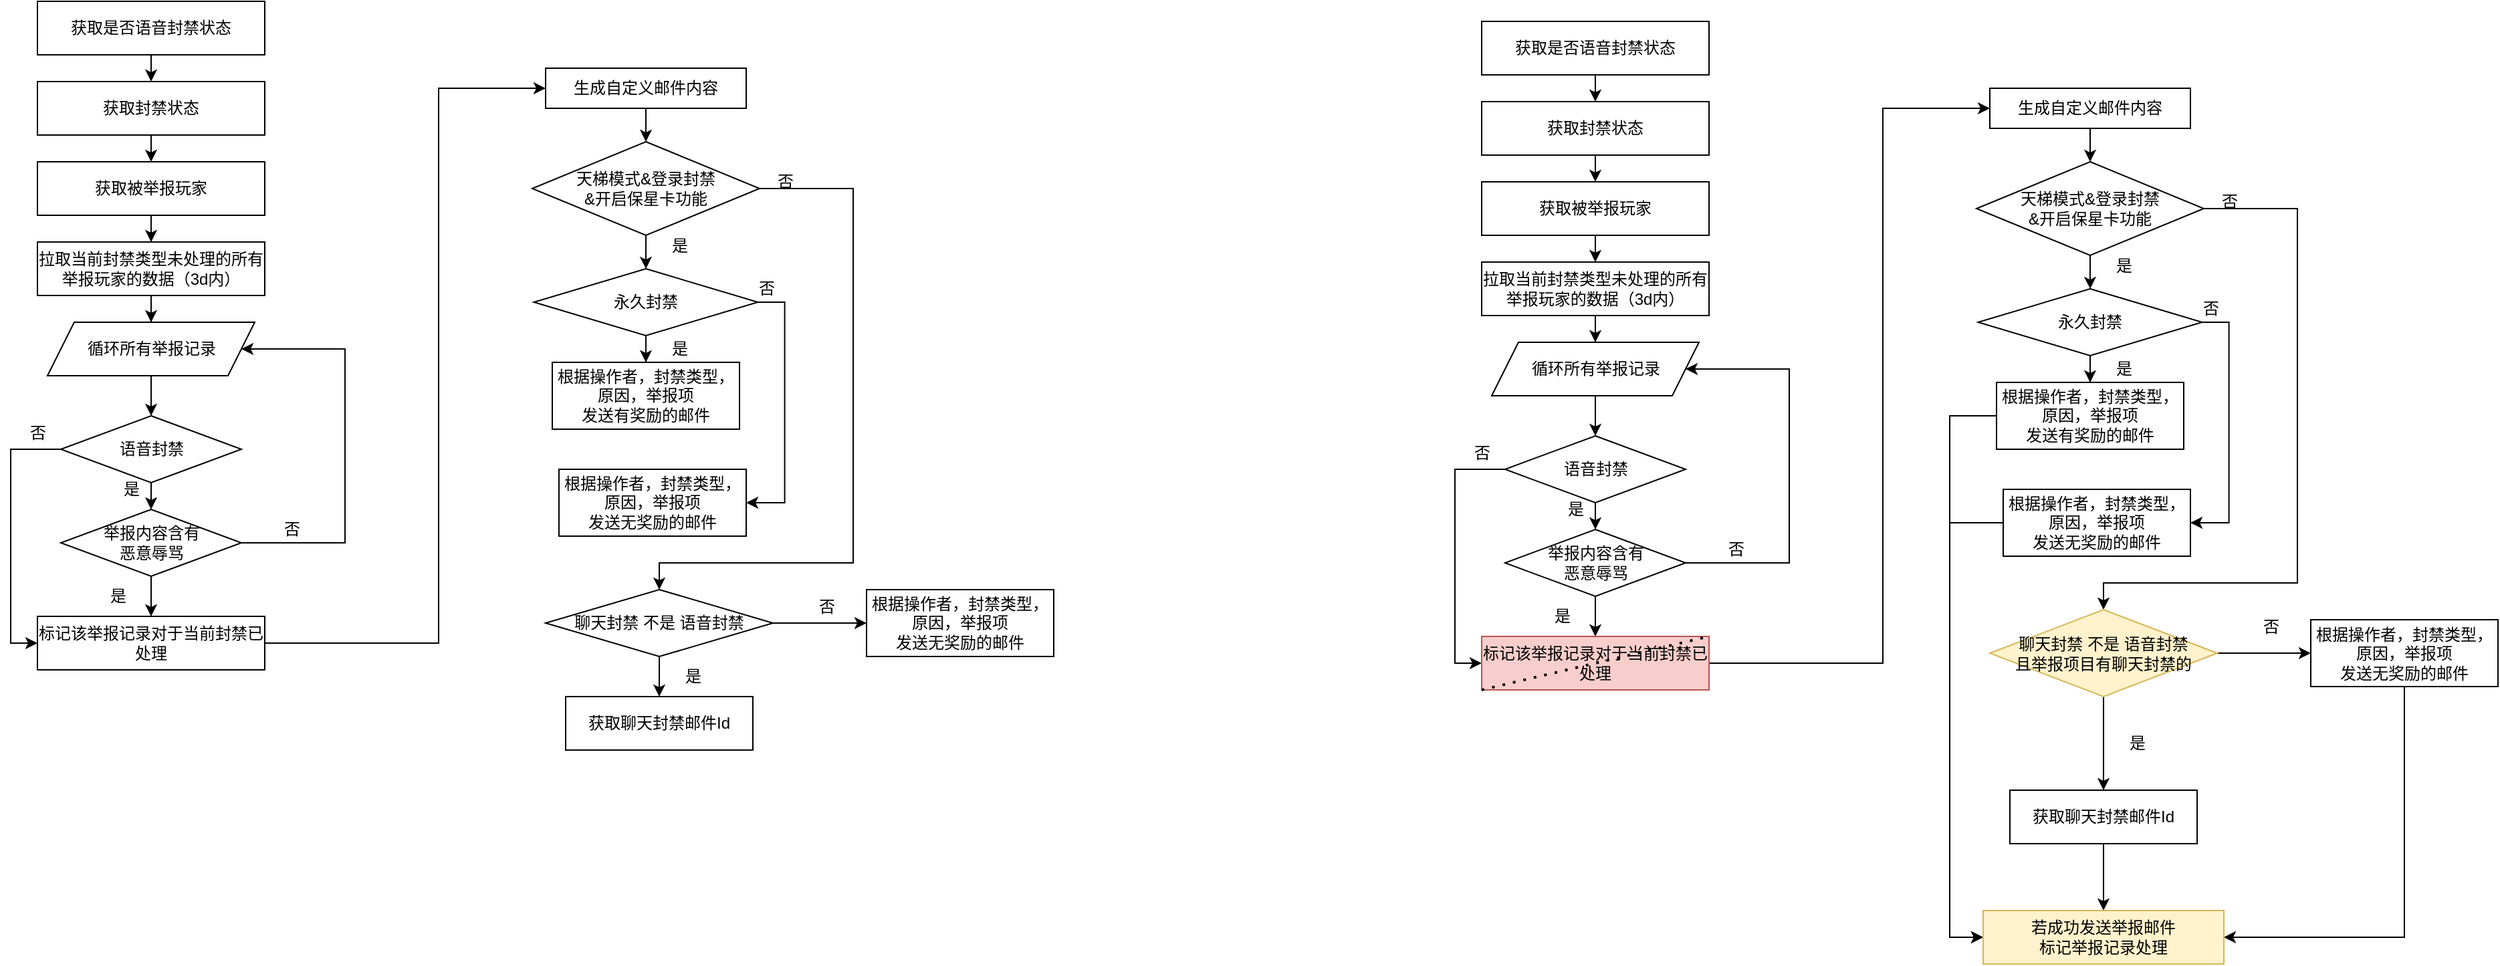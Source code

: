 <mxfile version="24.7.14">
  <diagram name="第 1 页" id="4FSL3MRzxva0yucp-lYa">
    <mxGraphModel dx="1434" dy="746" grid="1" gridSize="10" guides="1" tooltips="1" connect="1" arrows="1" fold="1" page="1" pageScale="1" pageWidth="4681" pageHeight="3300" math="0" shadow="0">
      <root>
        <mxCell id="0" />
        <mxCell id="1" parent="0" />
        <mxCell id="Age2WlZFDnUI9IWk4CiQ-43" style="edgeStyle=orthogonalEdgeStyle;rounded=0;orthogonalLoop=1;jettySize=auto;html=1;exitX=0.5;exitY=1;exitDx=0;exitDy=0;entryX=0.5;entryY=0;entryDx=0;entryDy=0;" parent="1" source="Age2WlZFDnUI9IWk4CiQ-1" target="Age2WlZFDnUI9IWk4CiQ-2" edge="1">
          <mxGeometry relative="1" as="geometry" />
        </mxCell>
        <mxCell id="Age2WlZFDnUI9IWk4CiQ-1" value="获取是否语音封禁状态" style="rounded=0;whiteSpace=wrap;html=1;" parent="1" vertex="1">
          <mxGeometry x="260" y="80" width="170" height="40" as="geometry" />
        </mxCell>
        <mxCell id="Age2WlZFDnUI9IWk4CiQ-44" style="edgeStyle=orthogonalEdgeStyle;rounded=0;orthogonalLoop=1;jettySize=auto;html=1;exitX=0.5;exitY=1;exitDx=0;exitDy=0;entryX=0.5;entryY=0;entryDx=0;entryDy=0;" parent="1" source="Age2WlZFDnUI9IWk4CiQ-2" target="Age2WlZFDnUI9IWk4CiQ-3" edge="1">
          <mxGeometry relative="1" as="geometry" />
        </mxCell>
        <mxCell id="Age2WlZFDnUI9IWk4CiQ-2" value="获取封禁状态" style="rounded=0;whiteSpace=wrap;html=1;" parent="1" vertex="1">
          <mxGeometry x="260" y="140" width="170" height="40" as="geometry" />
        </mxCell>
        <mxCell id="Age2WlZFDnUI9IWk4CiQ-45" style="edgeStyle=orthogonalEdgeStyle;rounded=0;orthogonalLoop=1;jettySize=auto;html=1;exitX=0.5;exitY=1;exitDx=0;exitDy=0;" parent="1" source="Age2WlZFDnUI9IWk4CiQ-3" target="Age2WlZFDnUI9IWk4CiQ-4" edge="1">
          <mxGeometry relative="1" as="geometry" />
        </mxCell>
        <mxCell id="Age2WlZFDnUI9IWk4CiQ-3" value="获取被举报玩家" style="rounded=0;whiteSpace=wrap;html=1;" parent="1" vertex="1">
          <mxGeometry x="260" y="200" width="170" height="40" as="geometry" />
        </mxCell>
        <mxCell id="Age2WlZFDnUI9IWk4CiQ-46" style="edgeStyle=orthogonalEdgeStyle;rounded=0;orthogonalLoop=1;jettySize=auto;html=1;exitX=0.5;exitY=1;exitDx=0;exitDy=0;" parent="1" source="Age2WlZFDnUI9IWk4CiQ-4" target="Age2WlZFDnUI9IWk4CiQ-9" edge="1">
          <mxGeometry relative="1" as="geometry" />
        </mxCell>
        <mxCell id="Age2WlZFDnUI9IWk4CiQ-4" value="拉取当前封禁类型未处理的所有举报玩家的数据（3d内）" style="rounded=0;whiteSpace=wrap;html=1;" parent="1" vertex="1">
          <mxGeometry x="260" y="260" width="170" height="40" as="geometry" />
        </mxCell>
        <mxCell id="Age2WlZFDnUI9IWk4CiQ-22" style="edgeStyle=orthogonalEdgeStyle;rounded=0;orthogonalLoop=1;jettySize=auto;html=1;exitX=0.5;exitY=1;exitDx=0;exitDy=0;entryX=0.5;entryY=0;entryDx=0;entryDy=0;" parent="1" source="Age2WlZFDnUI9IWk4CiQ-6" target="Age2WlZFDnUI9IWk4CiQ-8" edge="1">
          <mxGeometry relative="1" as="geometry" />
        </mxCell>
        <mxCell id="Age2WlZFDnUI9IWk4CiQ-25" style="edgeStyle=orthogonalEdgeStyle;rounded=0;orthogonalLoop=1;jettySize=auto;html=1;exitX=0;exitY=0.5;exitDx=0;exitDy=0;" parent="1" source="Age2WlZFDnUI9IWk4CiQ-6" target="Age2WlZFDnUI9IWk4CiQ-10" edge="1">
          <mxGeometry relative="1" as="geometry">
            <Array as="points">
              <mxPoint x="240" y="415" />
              <mxPoint x="240" y="560" />
            </Array>
          </mxGeometry>
        </mxCell>
        <mxCell id="Age2WlZFDnUI9IWk4CiQ-6" value="语音封禁" style="rhombus;whiteSpace=wrap;html=1;" parent="1" vertex="1">
          <mxGeometry x="277.5" y="390" width="135" height="50" as="geometry" />
        </mxCell>
        <mxCell id="Age2WlZFDnUI9IWk4CiQ-20" style="edgeStyle=orthogonalEdgeStyle;rounded=0;orthogonalLoop=1;jettySize=auto;html=1;exitX=1;exitY=0.5;exitDx=0;exitDy=0;entryX=1;entryY=0.5;entryDx=0;entryDy=0;" parent="1" source="Age2WlZFDnUI9IWk4CiQ-8" target="Age2WlZFDnUI9IWk4CiQ-9" edge="1">
          <mxGeometry relative="1" as="geometry">
            <Array as="points">
              <mxPoint x="490" y="485" />
              <mxPoint x="490" y="340" />
            </Array>
          </mxGeometry>
        </mxCell>
        <mxCell id="Age2WlZFDnUI9IWk4CiQ-27" style="edgeStyle=orthogonalEdgeStyle;rounded=0;orthogonalLoop=1;jettySize=auto;html=1;exitX=0.5;exitY=1;exitDx=0;exitDy=0;" parent="1" source="Age2WlZFDnUI9IWk4CiQ-8" target="Age2WlZFDnUI9IWk4CiQ-10" edge="1">
          <mxGeometry relative="1" as="geometry" />
        </mxCell>
        <mxCell id="Age2WlZFDnUI9IWk4CiQ-8" value="举报内容含有&lt;div&gt;恶意辱骂&lt;/div&gt;" style="rhombus;whiteSpace=wrap;html=1;" parent="1" vertex="1">
          <mxGeometry x="277.5" y="460" width="135" height="50" as="geometry" />
        </mxCell>
        <mxCell id="Age2WlZFDnUI9IWk4CiQ-24" style="edgeStyle=orthogonalEdgeStyle;rounded=0;orthogonalLoop=1;jettySize=auto;html=1;exitX=0.5;exitY=1;exitDx=0;exitDy=0;entryX=0.5;entryY=0;entryDx=0;entryDy=0;" parent="1" source="Age2WlZFDnUI9IWk4CiQ-9" target="Age2WlZFDnUI9IWk4CiQ-6" edge="1">
          <mxGeometry relative="1" as="geometry" />
        </mxCell>
        <mxCell id="Age2WlZFDnUI9IWk4CiQ-9" value="循环所有举报记录" style="shape=parallelogram;perimeter=parallelogramPerimeter;whiteSpace=wrap;html=1;fixedSize=1;" parent="1" vertex="1">
          <mxGeometry x="267.5" y="320" width="155" height="40" as="geometry" />
        </mxCell>
        <mxCell id="Age2WlZFDnUI9IWk4CiQ-29" style="edgeStyle=orthogonalEdgeStyle;rounded=0;orthogonalLoop=1;jettySize=auto;html=1;entryX=0;entryY=0.5;entryDx=0;entryDy=0;" parent="1" source="Age2WlZFDnUI9IWk4CiQ-10" target="Age2WlZFDnUI9IWk4CiQ-11" edge="1">
          <mxGeometry relative="1" as="geometry">
            <Array as="points">
              <mxPoint x="560" y="560" />
              <mxPoint x="560" y="145" />
            </Array>
          </mxGeometry>
        </mxCell>
        <mxCell id="Age2WlZFDnUI9IWk4CiQ-10" value="标记该举报记录对于当前封禁已处理" style="whiteSpace=wrap;html=1;" parent="1" vertex="1">
          <mxGeometry x="260" y="540" width="170" height="40" as="geometry" />
        </mxCell>
        <mxCell id="Age2WlZFDnUI9IWk4CiQ-30" style="edgeStyle=orthogonalEdgeStyle;rounded=0;orthogonalLoop=1;jettySize=auto;html=1;exitX=0.5;exitY=1;exitDx=0;exitDy=0;" parent="1" source="Age2WlZFDnUI9IWk4CiQ-11" target="Age2WlZFDnUI9IWk4CiQ-12" edge="1">
          <mxGeometry relative="1" as="geometry" />
        </mxCell>
        <mxCell id="Age2WlZFDnUI9IWk4CiQ-11" value="生成自定义邮件内容" style="rounded=0;whiteSpace=wrap;html=1;" parent="1" vertex="1">
          <mxGeometry x="640" y="130" width="150" height="30" as="geometry" />
        </mxCell>
        <mxCell id="Age2WlZFDnUI9IWk4CiQ-31" style="edgeStyle=orthogonalEdgeStyle;rounded=0;orthogonalLoop=1;jettySize=auto;html=1;exitX=0.5;exitY=1;exitDx=0;exitDy=0;" parent="1" source="Age2WlZFDnUI9IWk4CiQ-12" target="Age2WlZFDnUI9IWk4CiQ-13" edge="1">
          <mxGeometry relative="1" as="geometry" />
        </mxCell>
        <mxCell id="Age2WlZFDnUI9IWk4CiQ-37" style="edgeStyle=orthogonalEdgeStyle;rounded=0;orthogonalLoop=1;jettySize=auto;html=1;exitX=1;exitY=0.5;exitDx=0;exitDy=0;" parent="1" source="Age2WlZFDnUI9IWk4CiQ-12" target="Age2WlZFDnUI9IWk4CiQ-17" edge="1">
          <mxGeometry relative="1" as="geometry">
            <Array as="points">
              <mxPoint x="870" y="220" />
              <mxPoint x="870" y="500" />
              <mxPoint x="725" y="500" />
            </Array>
          </mxGeometry>
        </mxCell>
        <mxCell id="Age2WlZFDnUI9IWk4CiQ-12" value="天梯模式&amp;amp;登录封禁&lt;div&gt;&amp;amp;开启保星卡功能&lt;/div&gt;" style="rhombus;whiteSpace=wrap;html=1;" parent="1" vertex="1">
          <mxGeometry x="630" y="185" width="170" height="70" as="geometry" />
        </mxCell>
        <mxCell id="Age2WlZFDnUI9IWk4CiQ-33" style="edgeStyle=orthogonalEdgeStyle;rounded=0;orthogonalLoop=1;jettySize=auto;html=1;exitX=0.5;exitY=1;exitDx=0;exitDy=0;" parent="1" source="Age2WlZFDnUI9IWk4CiQ-13" target="Age2WlZFDnUI9IWk4CiQ-14" edge="1">
          <mxGeometry relative="1" as="geometry" />
        </mxCell>
        <mxCell id="Age2WlZFDnUI9IWk4CiQ-35" style="edgeStyle=orthogonalEdgeStyle;rounded=0;orthogonalLoop=1;jettySize=auto;html=1;exitX=1;exitY=0.5;exitDx=0;exitDy=0;entryX=1;entryY=0.5;entryDx=0;entryDy=0;" parent="1" source="Age2WlZFDnUI9IWk4CiQ-13" target="Age2WlZFDnUI9IWk4CiQ-15" edge="1">
          <mxGeometry relative="1" as="geometry" />
        </mxCell>
        <mxCell id="Age2WlZFDnUI9IWk4CiQ-13" value="永久封禁" style="rhombus;whiteSpace=wrap;html=1;" parent="1" vertex="1">
          <mxGeometry x="631.25" y="280" width="167.5" height="50" as="geometry" />
        </mxCell>
        <mxCell id="Age2WlZFDnUI9IWk4CiQ-14" value="&lt;div&gt;根据操作者，封禁类型，原因，举报项&lt;/div&gt;发送有奖励的邮件" style="whiteSpace=wrap;html=1;" parent="1" vertex="1">
          <mxGeometry x="645" y="350" width="140" height="50" as="geometry" />
        </mxCell>
        <mxCell id="Age2WlZFDnUI9IWk4CiQ-15" value="&lt;div&gt;根据操作者，封禁类型，原因，举报项&lt;/div&gt;发送无奖励的邮件" style="whiteSpace=wrap;html=1;" parent="1" vertex="1">
          <mxGeometry x="650" y="430" width="140" height="50" as="geometry" />
        </mxCell>
        <mxCell id="Age2WlZFDnUI9IWk4CiQ-39" style="edgeStyle=orthogonalEdgeStyle;rounded=0;orthogonalLoop=1;jettySize=auto;html=1;exitX=0.5;exitY=1;exitDx=0;exitDy=0;" parent="1" source="Age2WlZFDnUI9IWk4CiQ-17" target="Age2WlZFDnUI9IWk4CiQ-18" edge="1">
          <mxGeometry relative="1" as="geometry" />
        </mxCell>
        <mxCell id="Age2WlZFDnUI9IWk4CiQ-41" style="edgeStyle=orthogonalEdgeStyle;rounded=0;orthogonalLoop=1;jettySize=auto;html=1;exitX=1;exitY=0.5;exitDx=0;exitDy=0;entryX=0;entryY=0.5;entryDx=0;entryDy=0;" parent="1" source="Age2WlZFDnUI9IWk4CiQ-17" target="Age2WlZFDnUI9IWk4CiQ-19" edge="1">
          <mxGeometry relative="1" as="geometry" />
        </mxCell>
        <mxCell id="Age2WlZFDnUI9IWk4CiQ-17" value="聊天封禁 不是 语音封禁" style="rhombus;whiteSpace=wrap;html=1;" parent="1" vertex="1">
          <mxGeometry x="640" y="520" width="170" height="50" as="geometry" />
        </mxCell>
        <mxCell id="Age2WlZFDnUI9IWk4CiQ-18" value="获取聊天封禁邮件Id&lt;div&gt;&lt;/div&gt;" style="whiteSpace=wrap;html=1;" parent="1" vertex="1">
          <mxGeometry x="655" y="600" width="140" height="40" as="geometry" />
        </mxCell>
        <mxCell id="Age2WlZFDnUI9IWk4CiQ-19" value="&lt;div&gt;根据操作者，封禁类型，原因，举报项&lt;/div&gt;发送无奖励的邮件" style="whiteSpace=wrap;html=1;" parent="1" vertex="1">
          <mxGeometry x="880" y="520" width="140" height="50" as="geometry" />
        </mxCell>
        <mxCell id="Age2WlZFDnUI9IWk4CiQ-21" value="否" style="text;html=1;align=center;verticalAlign=middle;resizable=0;points=[];autosize=1;strokeColor=none;fillColor=none;" parent="1" vertex="1">
          <mxGeometry x="430" y="460" width="40" height="30" as="geometry" />
        </mxCell>
        <mxCell id="Age2WlZFDnUI9IWk4CiQ-23" value="是" style="text;html=1;align=center;verticalAlign=middle;resizable=0;points=[];autosize=1;strokeColor=none;fillColor=none;" parent="1" vertex="1">
          <mxGeometry x="310" y="430" width="40" height="30" as="geometry" />
        </mxCell>
        <mxCell id="Age2WlZFDnUI9IWk4CiQ-26" value="否" style="text;html=1;align=center;verticalAlign=middle;resizable=0;points=[];autosize=1;strokeColor=none;fillColor=none;" parent="1" vertex="1">
          <mxGeometry x="240" y="388" width="40" height="30" as="geometry" />
        </mxCell>
        <mxCell id="Age2WlZFDnUI9IWk4CiQ-28" value="是" style="text;html=1;align=center;verticalAlign=middle;resizable=0;points=[];autosize=1;strokeColor=none;fillColor=none;" parent="1" vertex="1">
          <mxGeometry x="300" y="510" width="40" height="30" as="geometry" />
        </mxCell>
        <mxCell id="Age2WlZFDnUI9IWk4CiQ-32" value="是" style="text;html=1;align=center;verticalAlign=middle;resizable=0;points=[];autosize=1;strokeColor=none;fillColor=none;" parent="1" vertex="1">
          <mxGeometry x="720" y="248" width="40" height="30" as="geometry" />
        </mxCell>
        <mxCell id="Age2WlZFDnUI9IWk4CiQ-34" value="是" style="text;html=1;align=center;verticalAlign=middle;resizable=0;points=[];autosize=1;strokeColor=none;fillColor=none;" parent="1" vertex="1">
          <mxGeometry x="720" y="325" width="40" height="30" as="geometry" />
        </mxCell>
        <mxCell id="Age2WlZFDnUI9IWk4CiQ-36" value="否" style="text;html=1;align=center;verticalAlign=middle;resizable=0;points=[];autosize=1;strokeColor=none;fillColor=none;" parent="1" vertex="1">
          <mxGeometry x="785" y="280" width="40" height="30" as="geometry" />
        </mxCell>
        <mxCell id="Age2WlZFDnUI9IWk4CiQ-38" value="否" style="text;html=1;align=center;verticalAlign=middle;resizable=0;points=[];autosize=1;strokeColor=none;fillColor=none;" parent="1" vertex="1">
          <mxGeometry x="798.75" y="200" width="40" height="30" as="geometry" />
        </mxCell>
        <mxCell id="Age2WlZFDnUI9IWk4CiQ-40" value="是" style="text;html=1;align=center;verticalAlign=middle;resizable=0;points=[];autosize=1;strokeColor=none;fillColor=none;" parent="1" vertex="1">
          <mxGeometry x="730" y="570" width="40" height="30" as="geometry" />
        </mxCell>
        <mxCell id="Age2WlZFDnUI9IWk4CiQ-42" value="否" style="text;html=1;align=center;verticalAlign=middle;resizable=0;points=[];autosize=1;strokeColor=none;fillColor=none;" parent="1" vertex="1">
          <mxGeometry x="830" y="518" width="40" height="30" as="geometry" />
        </mxCell>
        <mxCell id="OTYzF2b9YHP8ActhKxKk-1" style="edgeStyle=orthogonalEdgeStyle;rounded=0;orthogonalLoop=1;jettySize=auto;html=1;exitX=0.5;exitY=1;exitDx=0;exitDy=0;entryX=0.5;entryY=0;entryDx=0;entryDy=0;" edge="1" parent="1" source="OTYzF2b9YHP8ActhKxKk-2" target="OTYzF2b9YHP8ActhKxKk-4">
          <mxGeometry relative="1" as="geometry" />
        </mxCell>
        <mxCell id="OTYzF2b9YHP8ActhKxKk-2" value="获取是否语音封禁状态" style="rounded=0;whiteSpace=wrap;html=1;" vertex="1" parent="1">
          <mxGeometry x="1340" y="95" width="170" height="40" as="geometry" />
        </mxCell>
        <mxCell id="OTYzF2b9YHP8ActhKxKk-3" style="edgeStyle=orthogonalEdgeStyle;rounded=0;orthogonalLoop=1;jettySize=auto;html=1;exitX=0.5;exitY=1;exitDx=0;exitDy=0;entryX=0.5;entryY=0;entryDx=0;entryDy=0;" edge="1" parent="1" source="OTYzF2b9YHP8ActhKxKk-4" target="OTYzF2b9YHP8ActhKxKk-6">
          <mxGeometry relative="1" as="geometry" />
        </mxCell>
        <mxCell id="OTYzF2b9YHP8ActhKxKk-4" value="获取封禁状态" style="rounded=0;whiteSpace=wrap;html=1;" vertex="1" parent="1">
          <mxGeometry x="1340" y="155" width="170" height="40" as="geometry" />
        </mxCell>
        <mxCell id="OTYzF2b9YHP8ActhKxKk-5" style="edgeStyle=orthogonalEdgeStyle;rounded=0;orthogonalLoop=1;jettySize=auto;html=1;exitX=0.5;exitY=1;exitDx=0;exitDy=0;" edge="1" parent="1" source="OTYzF2b9YHP8ActhKxKk-6" target="OTYzF2b9YHP8ActhKxKk-8">
          <mxGeometry relative="1" as="geometry" />
        </mxCell>
        <mxCell id="OTYzF2b9YHP8ActhKxKk-6" value="获取被举报玩家" style="rounded=0;whiteSpace=wrap;html=1;" vertex="1" parent="1">
          <mxGeometry x="1340" y="215" width="170" height="40" as="geometry" />
        </mxCell>
        <mxCell id="OTYzF2b9YHP8ActhKxKk-7" style="edgeStyle=orthogonalEdgeStyle;rounded=0;orthogonalLoop=1;jettySize=auto;html=1;exitX=0.5;exitY=1;exitDx=0;exitDy=0;" edge="1" parent="1" source="OTYzF2b9YHP8ActhKxKk-8" target="OTYzF2b9YHP8ActhKxKk-16">
          <mxGeometry relative="1" as="geometry" />
        </mxCell>
        <mxCell id="OTYzF2b9YHP8ActhKxKk-8" value="拉取当前封禁类型未处理的所有举报玩家的数据（3d内）" style="rounded=0;whiteSpace=wrap;html=1;" vertex="1" parent="1">
          <mxGeometry x="1340" y="275" width="170" height="40" as="geometry" />
        </mxCell>
        <mxCell id="OTYzF2b9YHP8ActhKxKk-9" style="edgeStyle=orthogonalEdgeStyle;rounded=0;orthogonalLoop=1;jettySize=auto;html=1;exitX=0.5;exitY=1;exitDx=0;exitDy=0;entryX=0.5;entryY=0;entryDx=0;entryDy=0;" edge="1" parent="1" source="OTYzF2b9YHP8ActhKxKk-11" target="OTYzF2b9YHP8ActhKxKk-14">
          <mxGeometry relative="1" as="geometry" />
        </mxCell>
        <mxCell id="OTYzF2b9YHP8ActhKxKk-10" style="edgeStyle=orthogonalEdgeStyle;rounded=0;orthogonalLoop=1;jettySize=auto;html=1;exitX=0;exitY=0.5;exitDx=0;exitDy=0;" edge="1" parent="1" source="OTYzF2b9YHP8ActhKxKk-11" target="OTYzF2b9YHP8ActhKxKk-18">
          <mxGeometry relative="1" as="geometry">
            <Array as="points">
              <mxPoint x="1320" y="430" />
              <mxPoint x="1320" y="575" />
            </Array>
          </mxGeometry>
        </mxCell>
        <mxCell id="OTYzF2b9YHP8ActhKxKk-11" value="语音封禁" style="rhombus;whiteSpace=wrap;html=1;" vertex="1" parent="1">
          <mxGeometry x="1357.5" y="405" width="135" height="50" as="geometry" />
        </mxCell>
        <mxCell id="OTYzF2b9YHP8ActhKxKk-12" style="edgeStyle=orthogonalEdgeStyle;rounded=0;orthogonalLoop=1;jettySize=auto;html=1;exitX=1;exitY=0.5;exitDx=0;exitDy=0;entryX=1;entryY=0.5;entryDx=0;entryDy=0;" edge="1" parent="1" source="OTYzF2b9YHP8ActhKxKk-14" target="OTYzF2b9YHP8ActhKxKk-16">
          <mxGeometry relative="1" as="geometry">
            <Array as="points">
              <mxPoint x="1570" y="500" />
              <mxPoint x="1570" y="355" />
            </Array>
          </mxGeometry>
        </mxCell>
        <mxCell id="OTYzF2b9YHP8ActhKxKk-13" style="edgeStyle=orthogonalEdgeStyle;rounded=0;orthogonalLoop=1;jettySize=auto;html=1;exitX=0.5;exitY=1;exitDx=0;exitDy=0;" edge="1" parent="1" source="OTYzF2b9YHP8ActhKxKk-14" target="OTYzF2b9YHP8ActhKxKk-18">
          <mxGeometry relative="1" as="geometry" />
        </mxCell>
        <mxCell id="OTYzF2b9YHP8ActhKxKk-14" value="举报内容含有&lt;div&gt;恶意辱骂&lt;/div&gt;" style="rhombus;whiteSpace=wrap;html=1;" vertex="1" parent="1">
          <mxGeometry x="1357.5" y="475" width="135" height="50" as="geometry" />
        </mxCell>
        <mxCell id="OTYzF2b9YHP8ActhKxKk-15" style="edgeStyle=orthogonalEdgeStyle;rounded=0;orthogonalLoop=1;jettySize=auto;html=1;exitX=0.5;exitY=1;exitDx=0;exitDy=0;entryX=0.5;entryY=0;entryDx=0;entryDy=0;" edge="1" parent="1" source="OTYzF2b9YHP8ActhKxKk-16" target="OTYzF2b9YHP8ActhKxKk-11">
          <mxGeometry relative="1" as="geometry" />
        </mxCell>
        <mxCell id="OTYzF2b9YHP8ActhKxKk-16" value="循环所有举报记录" style="shape=parallelogram;perimeter=parallelogramPerimeter;whiteSpace=wrap;html=1;fixedSize=1;" vertex="1" parent="1">
          <mxGeometry x="1347.5" y="335" width="155" height="40" as="geometry" />
        </mxCell>
        <mxCell id="OTYzF2b9YHP8ActhKxKk-17" style="edgeStyle=orthogonalEdgeStyle;rounded=0;orthogonalLoop=1;jettySize=auto;html=1;entryX=0;entryY=0.5;entryDx=0;entryDy=0;" edge="1" parent="1" source="OTYzF2b9YHP8ActhKxKk-18" target="OTYzF2b9YHP8ActhKxKk-20">
          <mxGeometry relative="1" as="geometry">
            <Array as="points">
              <mxPoint x="1640" y="575" />
              <mxPoint x="1640" y="160" />
            </Array>
          </mxGeometry>
        </mxCell>
        <mxCell id="OTYzF2b9YHP8ActhKxKk-18" value="标记该举报记录对于当前封禁已处理" style="whiteSpace=wrap;html=1;fillColor=#f8cecc;strokeColor=#b85450;" vertex="1" parent="1">
          <mxGeometry x="1340" y="555" width="170" height="40" as="geometry" />
        </mxCell>
        <mxCell id="OTYzF2b9YHP8ActhKxKk-19" style="edgeStyle=orthogonalEdgeStyle;rounded=0;orthogonalLoop=1;jettySize=auto;html=1;exitX=0.5;exitY=1;exitDx=0;exitDy=0;" edge="1" parent="1" source="OTYzF2b9YHP8ActhKxKk-20" target="OTYzF2b9YHP8ActhKxKk-23">
          <mxGeometry relative="1" as="geometry" />
        </mxCell>
        <mxCell id="OTYzF2b9YHP8ActhKxKk-20" value="生成自定义邮件内容" style="rounded=0;whiteSpace=wrap;html=1;" vertex="1" parent="1">
          <mxGeometry x="1720" y="145" width="150" height="30" as="geometry" />
        </mxCell>
        <mxCell id="OTYzF2b9YHP8ActhKxKk-21" style="edgeStyle=orthogonalEdgeStyle;rounded=0;orthogonalLoop=1;jettySize=auto;html=1;exitX=0.5;exitY=1;exitDx=0;exitDy=0;" edge="1" parent="1" source="OTYzF2b9YHP8ActhKxKk-23" target="OTYzF2b9YHP8ActhKxKk-26">
          <mxGeometry relative="1" as="geometry" />
        </mxCell>
        <mxCell id="OTYzF2b9YHP8ActhKxKk-22" style="edgeStyle=orthogonalEdgeStyle;rounded=0;orthogonalLoop=1;jettySize=auto;html=1;exitX=1;exitY=0.5;exitDx=0;exitDy=0;" edge="1" parent="1" source="OTYzF2b9YHP8ActhKxKk-23" target="OTYzF2b9YHP8ActhKxKk-31">
          <mxGeometry relative="1" as="geometry">
            <Array as="points">
              <mxPoint x="1950" y="235" />
              <mxPoint x="1950" y="515" />
              <mxPoint x="1805" y="515" />
            </Array>
          </mxGeometry>
        </mxCell>
        <mxCell id="OTYzF2b9YHP8ActhKxKk-23" value="天梯模式&amp;amp;登录封禁&lt;div&gt;&amp;amp;开启保星卡功能&lt;/div&gt;" style="rhombus;whiteSpace=wrap;html=1;" vertex="1" parent="1">
          <mxGeometry x="1710" y="200" width="170" height="70" as="geometry" />
        </mxCell>
        <mxCell id="OTYzF2b9YHP8ActhKxKk-24" style="edgeStyle=orthogonalEdgeStyle;rounded=0;orthogonalLoop=1;jettySize=auto;html=1;exitX=0.5;exitY=1;exitDx=0;exitDy=0;" edge="1" parent="1" source="OTYzF2b9YHP8ActhKxKk-26" target="OTYzF2b9YHP8ActhKxKk-27">
          <mxGeometry relative="1" as="geometry" />
        </mxCell>
        <mxCell id="OTYzF2b9YHP8ActhKxKk-25" style="edgeStyle=orthogonalEdgeStyle;rounded=0;orthogonalLoop=1;jettySize=auto;html=1;exitX=1;exitY=0.5;exitDx=0;exitDy=0;entryX=1;entryY=0.5;entryDx=0;entryDy=0;" edge="1" parent="1" source="OTYzF2b9YHP8ActhKxKk-26" target="OTYzF2b9YHP8ActhKxKk-28">
          <mxGeometry relative="1" as="geometry" />
        </mxCell>
        <mxCell id="OTYzF2b9YHP8ActhKxKk-26" value="永久封禁" style="rhombus;whiteSpace=wrap;html=1;" vertex="1" parent="1">
          <mxGeometry x="1711.25" y="295" width="167.5" height="50" as="geometry" />
        </mxCell>
        <mxCell id="OTYzF2b9YHP8ActhKxKk-47" style="edgeStyle=orthogonalEdgeStyle;rounded=0;orthogonalLoop=1;jettySize=auto;html=1;exitX=0;exitY=0.5;exitDx=0;exitDy=0;entryX=0;entryY=0.5;entryDx=0;entryDy=0;" edge="1" parent="1" source="OTYzF2b9YHP8ActhKxKk-27" target="OTYzF2b9YHP8ActhKxKk-46">
          <mxGeometry relative="1" as="geometry">
            <Array as="points">
              <mxPoint x="1690" y="390" />
              <mxPoint x="1690" y="780" />
            </Array>
          </mxGeometry>
        </mxCell>
        <mxCell id="OTYzF2b9YHP8ActhKxKk-27" value="&lt;div&gt;根据操作者，封禁类型，原因，举报项&lt;/div&gt;发送有奖励的邮件" style="whiteSpace=wrap;html=1;" vertex="1" parent="1">
          <mxGeometry x="1725" y="365" width="140" height="50" as="geometry" />
        </mxCell>
        <mxCell id="OTYzF2b9YHP8ActhKxKk-48" style="edgeStyle=orthogonalEdgeStyle;rounded=0;orthogonalLoop=1;jettySize=auto;html=1;exitX=0;exitY=0.5;exitDx=0;exitDy=0;entryX=0;entryY=0.5;entryDx=0;entryDy=0;" edge="1" parent="1" source="OTYzF2b9YHP8ActhKxKk-28" target="OTYzF2b9YHP8ActhKxKk-46">
          <mxGeometry relative="1" as="geometry">
            <Array as="points">
              <mxPoint x="1690" y="470" />
              <mxPoint x="1690" y="780" />
            </Array>
          </mxGeometry>
        </mxCell>
        <mxCell id="OTYzF2b9YHP8ActhKxKk-28" value="&lt;div&gt;根据操作者，封禁类型，原因，举报项&lt;/div&gt;发送无奖励的邮件" style="whiteSpace=wrap;html=1;" vertex="1" parent="1">
          <mxGeometry x="1730" y="445" width="140" height="50" as="geometry" />
        </mxCell>
        <mxCell id="OTYzF2b9YHP8ActhKxKk-29" style="edgeStyle=orthogonalEdgeStyle;rounded=0;orthogonalLoop=1;jettySize=auto;html=1;exitX=0.5;exitY=1;exitDx=0;exitDy=0;" edge="1" parent="1" source="OTYzF2b9YHP8ActhKxKk-31" target="OTYzF2b9YHP8ActhKxKk-32">
          <mxGeometry relative="1" as="geometry" />
        </mxCell>
        <mxCell id="OTYzF2b9YHP8ActhKxKk-30" style="edgeStyle=orthogonalEdgeStyle;rounded=0;orthogonalLoop=1;jettySize=auto;html=1;exitX=1;exitY=0.5;exitDx=0;exitDy=0;entryX=0;entryY=0.5;entryDx=0;entryDy=0;" edge="1" parent="1" source="OTYzF2b9YHP8ActhKxKk-31" target="OTYzF2b9YHP8ActhKxKk-33">
          <mxGeometry relative="1" as="geometry" />
        </mxCell>
        <mxCell id="OTYzF2b9YHP8ActhKxKk-31" value="聊天封禁 不是 语音封禁&lt;div&gt;且举报项目有聊天封禁的&lt;/div&gt;" style="rhombus;whiteSpace=wrap;html=1;fillColor=#fff2cc;strokeColor=#d6b656;" vertex="1" parent="1">
          <mxGeometry x="1720" y="535" width="170" height="65" as="geometry" />
        </mxCell>
        <mxCell id="OTYzF2b9YHP8ActhKxKk-49" style="edgeStyle=orthogonalEdgeStyle;rounded=0;orthogonalLoop=1;jettySize=auto;html=1;exitX=0.5;exitY=1;exitDx=0;exitDy=0;" edge="1" parent="1" source="OTYzF2b9YHP8ActhKxKk-32" target="OTYzF2b9YHP8ActhKxKk-46">
          <mxGeometry relative="1" as="geometry" />
        </mxCell>
        <mxCell id="OTYzF2b9YHP8ActhKxKk-32" value="获取聊天封禁邮件Id&lt;div&gt;&lt;/div&gt;" style="whiteSpace=wrap;html=1;" vertex="1" parent="1">
          <mxGeometry x="1735" y="670" width="140" height="40" as="geometry" />
        </mxCell>
        <mxCell id="OTYzF2b9YHP8ActhKxKk-50" style="edgeStyle=orthogonalEdgeStyle;rounded=0;orthogonalLoop=1;jettySize=auto;html=1;exitX=0.5;exitY=1;exitDx=0;exitDy=0;entryX=1;entryY=0.5;entryDx=0;entryDy=0;" edge="1" parent="1" source="OTYzF2b9YHP8ActhKxKk-33" target="OTYzF2b9YHP8ActhKxKk-46">
          <mxGeometry relative="1" as="geometry" />
        </mxCell>
        <mxCell id="OTYzF2b9YHP8ActhKxKk-33" value="&lt;div&gt;根据操作者，封禁类型，原因，举报项&lt;/div&gt;发送无奖励的邮件" style="whiteSpace=wrap;html=1;" vertex="1" parent="1">
          <mxGeometry x="1960" y="542.5" width="140" height="50" as="geometry" />
        </mxCell>
        <mxCell id="OTYzF2b9YHP8ActhKxKk-34" value="否" style="text;html=1;align=center;verticalAlign=middle;resizable=0;points=[];autosize=1;strokeColor=none;fillColor=none;" vertex="1" parent="1">
          <mxGeometry x="1510" y="475" width="40" height="30" as="geometry" />
        </mxCell>
        <mxCell id="OTYzF2b9YHP8ActhKxKk-35" value="是" style="text;html=1;align=center;verticalAlign=middle;resizable=0;points=[];autosize=1;strokeColor=none;fillColor=none;" vertex="1" parent="1">
          <mxGeometry x="1390" y="445" width="40" height="30" as="geometry" />
        </mxCell>
        <mxCell id="OTYzF2b9YHP8ActhKxKk-36" value="否" style="text;html=1;align=center;verticalAlign=middle;resizable=0;points=[];autosize=1;strokeColor=none;fillColor=none;" vertex="1" parent="1">
          <mxGeometry x="1320" y="403" width="40" height="30" as="geometry" />
        </mxCell>
        <mxCell id="OTYzF2b9YHP8ActhKxKk-37" value="是" style="text;html=1;align=center;verticalAlign=middle;resizable=0;points=[];autosize=1;strokeColor=none;fillColor=none;" vertex="1" parent="1">
          <mxGeometry x="1380" y="525" width="40" height="30" as="geometry" />
        </mxCell>
        <mxCell id="OTYzF2b9YHP8ActhKxKk-38" value="是" style="text;html=1;align=center;verticalAlign=middle;resizable=0;points=[];autosize=1;strokeColor=none;fillColor=none;" vertex="1" parent="1">
          <mxGeometry x="1800" y="263" width="40" height="30" as="geometry" />
        </mxCell>
        <mxCell id="OTYzF2b9YHP8ActhKxKk-39" value="是" style="text;html=1;align=center;verticalAlign=middle;resizable=0;points=[];autosize=1;strokeColor=none;fillColor=none;" vertex="1" parent="1">
          <mxGeometry x="1800" y="340" width="40" height="30" as="geometry" />
        </mxCell>
        <mxCell id="OTYzF2b9YHP8ActhKxKk-40" value="否" style="text;html=1;align=center;verticalAlign=middle;resizable=0;points=[];autosize=1;strokeColor=none;fillColor=none;" vertex="1" parent="1">
          <mxGeometry x="1865" y="295" width="40" height="30" as="geometry" />
        </mxCell>
        <mxCell id="OTYzF2b9YHP8ActhKxKk-41" value="否" style="text;html=1;align=center;verticalAlign=middle;resizable=0;points=[];autosize=1;strokeColor=none;fillColor=none;" vertex="1" parent="1">
          <mxGeometry x="1878.75" y="215" width="40" height="30" as="geometry" />
        </mxCell>
        <mxCell id="OTYzF2b9YHP8ActhKxKk-42" value="是" style="text;html=1;align=center;verticalAlign=middle;resizable=0;points=[];autosize=1;strokeColor=none;fillColor=none;" vertex="1" parent="1">
          <mxGeometry x="1810" y="620" width="40" height="30" as="geometry" />
        </mxCell>
        <mxCell id="OTYzF2b9YHP8ActhKxKk-43" value="否" style="text;html=1;align=center;verticalAlign=middle;resizable=0;points=[];autosize=1;strokeColor=none;fillColor=none;" vertex="1" parent="1">
          <mxGeometry x="1910" y="533" width="40" height="30" as="geometry" />
        </mxCell>
        <mxCell id="OTYzF2b9YHP8ActhKxKk-45" value="" style="endArrow=none;dashed=1;html=1;dashPattern=1 3;strokeWidth=2;rounded=0;exitX=0;exitY=1;exitDx=0;exitDy=0;entryX=1;entryY=0;entryDx=0;entryDy=0;" edge="1" parent="1" source="OTYzF2b9YHP8ActhKxKk-18" target="OTYzF2b9YHP8ActhKxKk-18">
          <mxGeometry width="50" height="50" relative="1" as="geometry">
            <mxPoint x="1340" y="600" as="sourcePoint" />
            <mxPoint x="1510" y="555" as="targetPoint" />
          </mxGeometry>
        </mxCell>
        <mxCell id="OTYzF2b9YHP8ActhKxKk-46" value="若成功发送举报邮件&lt;div&gt;标记举报记录处理&lt;/div&gt;" style="whiteSpace=wrap;html=1;fillColor=#fff2cc;strokeColor=#d6b656;" vertex="1" parent="1">
          <mxGeometry x="1715" y="760" width="180" height="40" as="geometry" />
        </mxCell>
      </root>
    </mxGraphModel>
  </diagram>
</mxfile>
